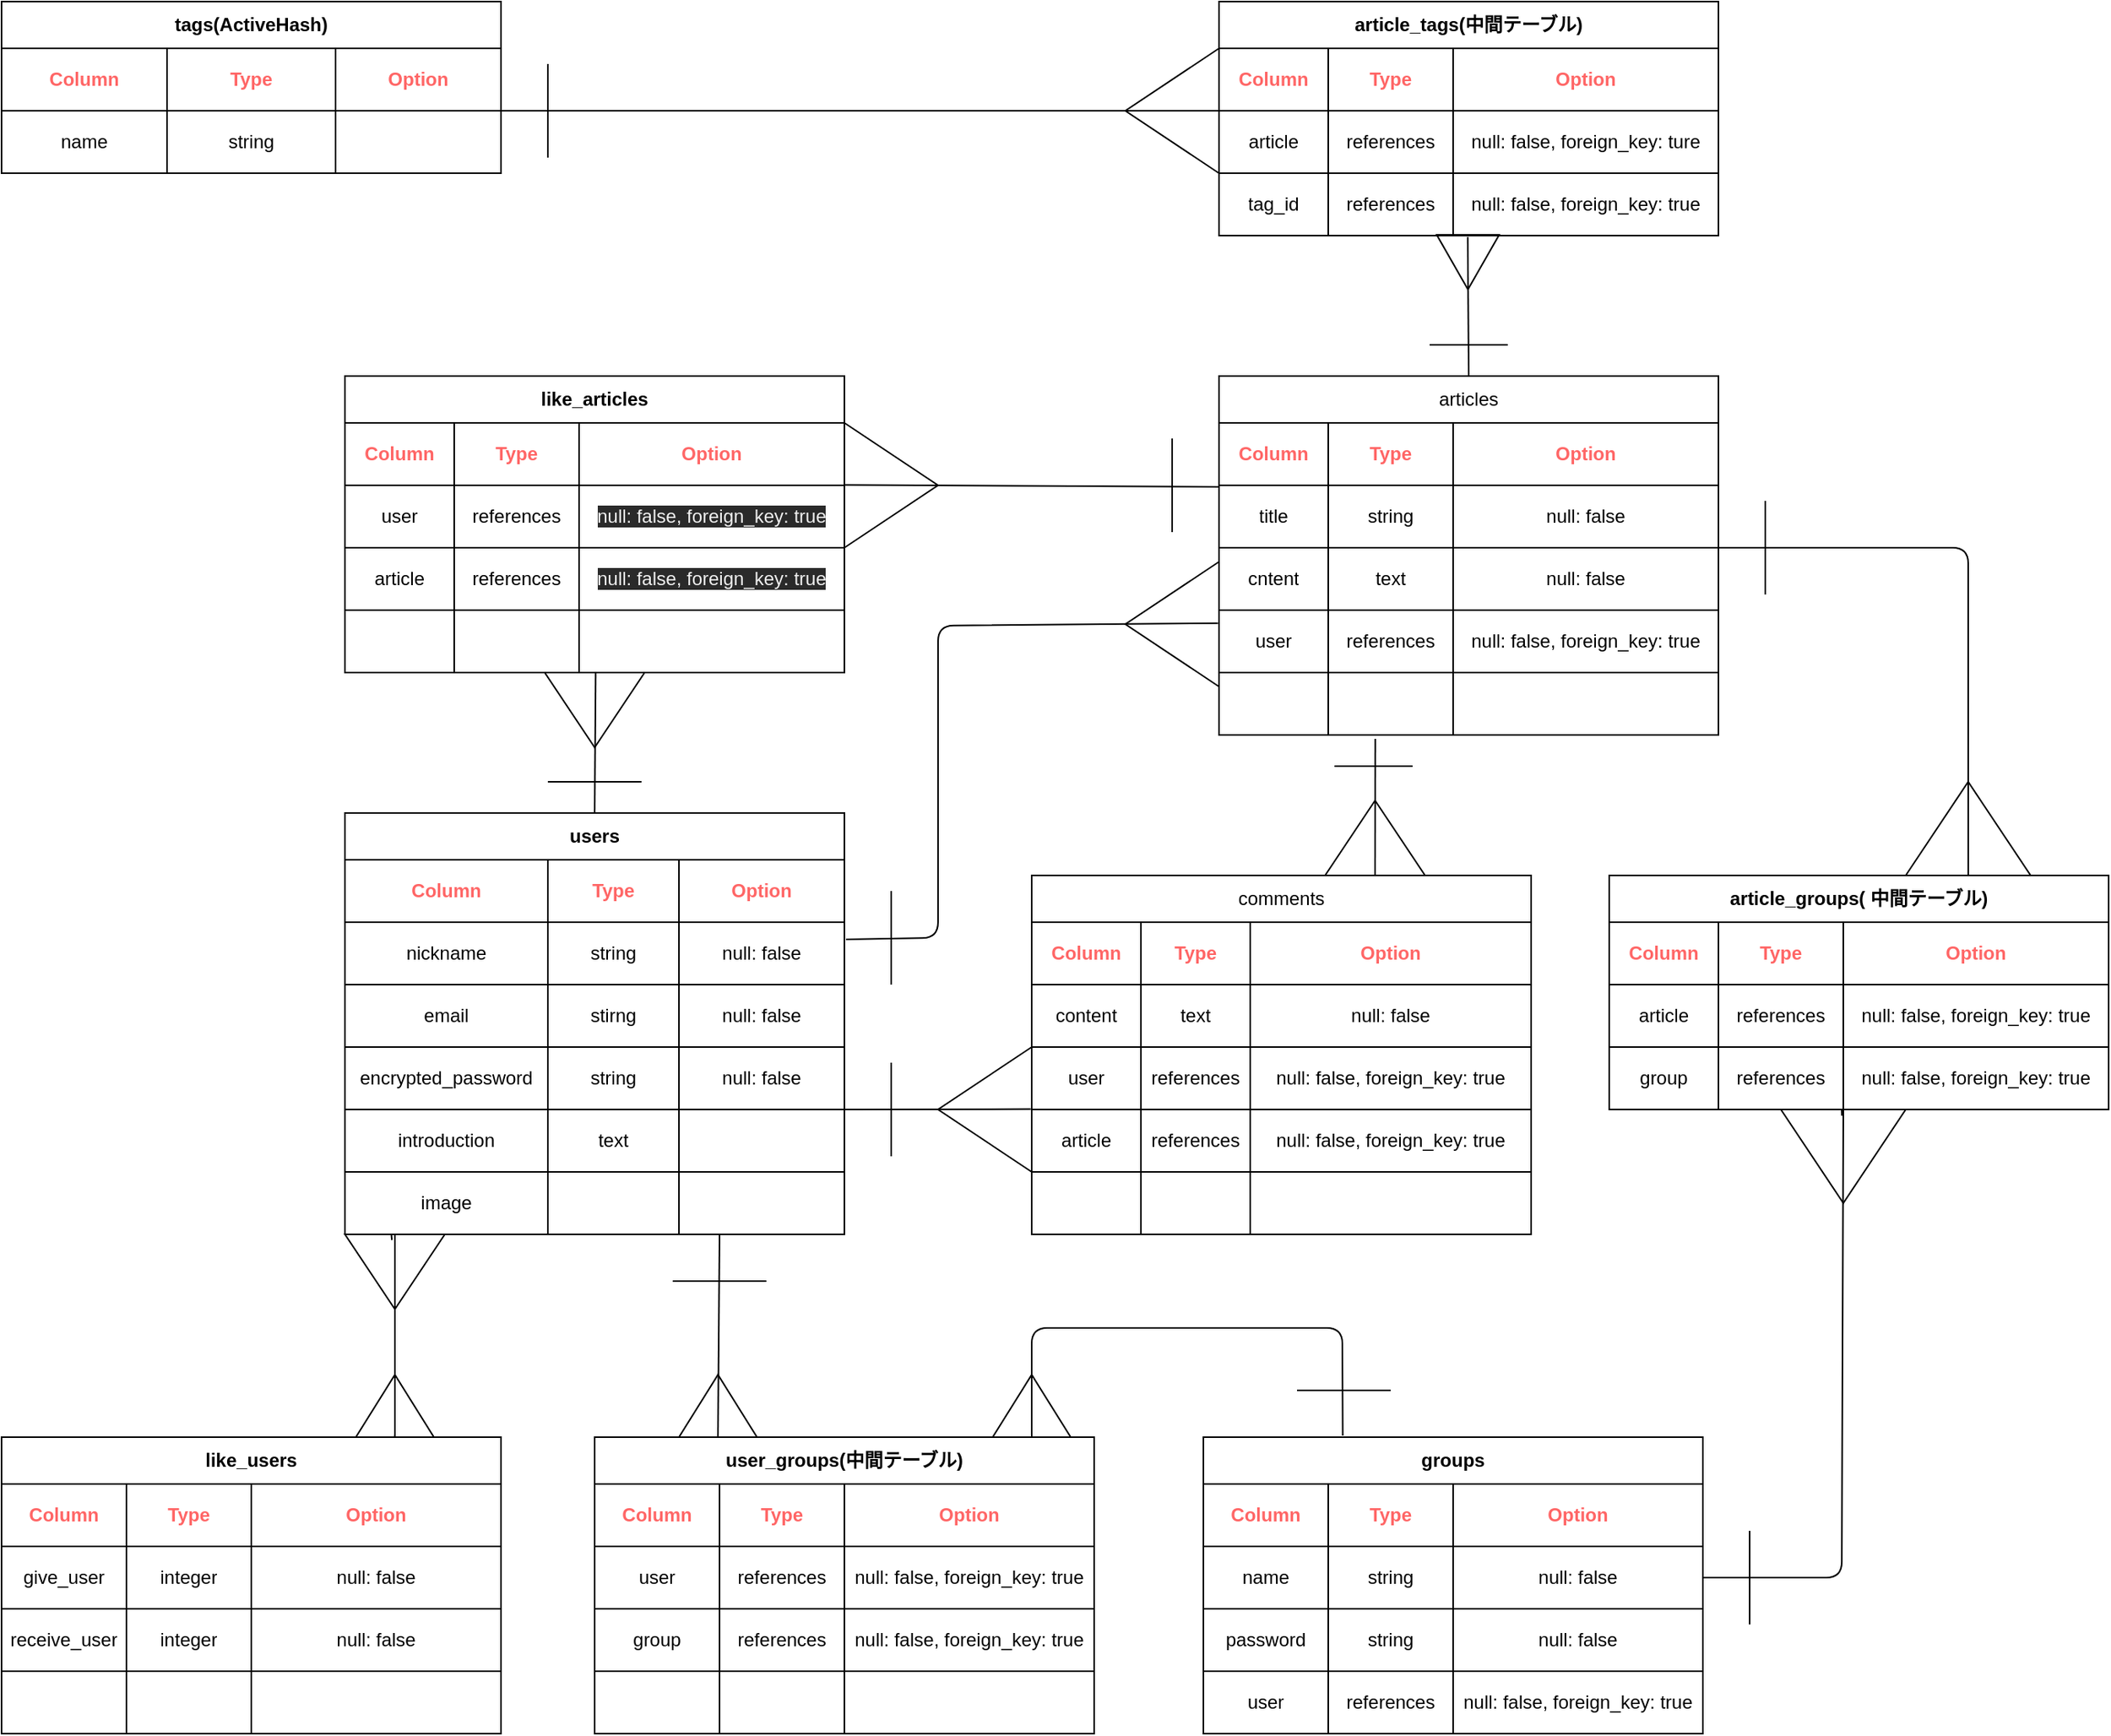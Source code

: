 <mxfile>
    <diagram id="3I5pc0L1kNJCoI9B_F62" name="ページ1">
        <mxGraphModel dx="717" dy="567" grid="1" gridSize="10" guides="1" tooltips="1" connect="1" arrows="1" fold="1" page="1" pageScale="1" pageWidth="1169" pageHeight="1654" math="0" shadow="0">
            <root>
                <mxCell id="0"/>
                <mxCell id="1" parent="0"/>
                <mxCell id="391" value="" style="triangle;whiteSpace=wrap;html=1;rotation=90;" parent="1" vertex="1">
                    <mxGeometry x="982" y="227" width="35" height="40" as="geometry"/>
                </mxCell>
                <mxCell id="329" value="" style="triangle;whiteSpace=wrap;html=1;fillColor=none;fontColor=#FF6666;" parent="1" vertex="1">
                    <mxGeometry x="600" y="350" width="60" height="80" as="geometry"/>
                </mxCell>
                <mxCell id="2" value="users" style="shape=table;html=1;whiteSpace=wrap;startSize=30;container=1;collapsible=0;childLayout=tableLayout;fontStyle=1;align=center;fillColor=none;" parent="1" vertex="1">
                    <mxGeometry x="280" y="600" width="320" height="270" as="geometry"/>
                </mxCell>
                <mxCell id="3" value="" style="shape=partialRectangle;html=1;whiteSpace=wrap;collapsible=0;dropTarget=0;pointerEvents=0;fillColor=none;top=0;left=0;bottom=0;right=0;points=[[0,0.5],[1,0.5]];portConstraint=eastwest;" parent="2" vertex="1">
                    <mxGeometry y="30" width="320" height="40" as="geometry"/>
                </mxCell>
                <mxCell id="4" value="Column" style="shape=partialRectangle;html=1;whiteSpace=wrap;connectable=0;top=0;left=0;bottom=0;right=0;overflow=hidden;fontStyle=1;strokeColor=#6F0000;fillColor=none;fontColor=#FF6666;" parent="3" vertex="1">
                    <mxGeometry width="130" height="40" as="geometry"/>
                </mxCell>
                <mxCell id="5" value="Type" style="shape=partialRectangle;html=1;whiteSpace=wrap;connectable=0;top=0;left=0;bottom=0;right=0;overflow=hidden;fontStyle=1;strokeColor=#6F0000;fillColor=none;fontColor=#FF6666;" parent="3" vertex="1">
                    <mxGeometry x="130" width="84" height="40" as="geometry"/>
                </mxCell>
                <mxCell id="6" value="Option" style="shape=partialRectangle;html=1;whiteSpace=wrap;connectable=0;top=0;left=0;bottom=0;right=0;overflow=hidden;fontStyle=1;strokeColor=#6F0000;fillColor=none;fontColor=#FF6666;" parent="3" vertex="1">
                    <mxGeometry x="214" width="106" height="40" as="geometry"/>
                </mxCell>
                <mxCell id="7" value="" style="shape=partialRectangle;html=1;whiteSpace=wrap;collapsible=0;dropTarget=0;pointerEvents=0;fillColor=none;top=0;left=0;bottom=0;right=0;points=[[0,0.5],[1,0.5]];portConstraint=eastwest;" parent="2" vertex="1">
                    <mxGeometry y="70" width="320" height="40" as="geometry"/>
                </mxCell>
                <mxCell id="8" value="nickname" style="shape=partialRectangle;html=1;whiteSpace=wrap;connectable=0;fillColor=none;top=0;left=0;bottom=0;right=0;overflow=hidden;" parent="7" vertex="1">
                    <mxGeometry width="130" height="40" as="geometry"/>
                </mxCell>
                <mxCell id="9" value="string" style="shape=partialRectangle;html=1;whiteSpace=wrap;connectable=0;fillColor=none;top=0;left=0;bottom=0;right=0;overflow=hidden;" parent="7" vertex="1">
                    <mxGeometry x="130" width="84" height="40" as="geometry"/>
                </mxCell>
                <mxCell id="10" value="null: false" style="shape=partialRectangle;html=1;whiteSpace=wrap;connectable=0;fillColor=none;top=0;left=0;bottom=0;right=0;overflow=hidden;" parent="7" vertex="1">
                    <mxGeometry x="214" width="106" height="40" as="geometry"/>
                </mxCell>
                <mxCell id="11" value="" style="shape=partialRectangle;html=1;whiteSpace=wrap;collapsible=0;dropTarget=0;pointerEvents=0;fillColor=none;top=0;left=0;bottom=0;right=0;points=[[0,0.5],[1,0.5]];portConstraint=eastwest;" parent="2" vertex="1">
                    <mxGeometry y="110" width="320" height="40" as="geometry"/>
                </mxCell>
                <mxCell id="12" value="email" style="shape=partialRectangle;html=1;whiteSpace=wrap;connectable=0;fillColor=none;top=0;left=0;bottom=0;right=0;overflow=hidden;" parent="11" vertex="1">
                    <mxGeometry width="130" height="40" as="geometry"/>
                </mxCell>
                <mxCell id="13" value="stirng" style="shape=partialRectangle;html=1;whiteSpace=wrap;connectable=0;fillColor=none;top=0;left=0;bottom=0;right=0;overflow=hidden;" parent="11" vertex="1">
                    <mxGeometry x="130" width="84" height="40" as="geometry"/>
                </mxCell>
                <mxCell id="14" value="null: false" style="shape=partialRectangle;html=1;whiteSpace=wrap;connectable=0;fillColor=none;top=0;left=0;bottom=0;right=0;overflow=hidden;" parent="11" vertex="1">
                    <mxGeometry x="214" width="106" height="40" as="geometry"/>
                </mxCell>
                <mxCell id="35" style="shape=partialRectangle;html=1;whiteSpace=wrap;collapsible=0;dropTarget=0;pointerEvents=0;fillColor=none;top=0;left=0;bottom=0;right=0;points=[[0,0.5],[1,0.5]];portConstraint=eastwest;" parent="2" vertex="1">
                    <mxGeometry y="150" width="320" height="40" as="geometry"/>
                </mxCell>
                <mxCell id="36" value="encrypted_password" style="shape=partialRectangle;html=1;whiteSpace=wrap;connectable=0;fillColor=none;top=0;left=0;bottom=0;right=0;overflow=hidden;" parent="35" vertex="1">
                    <mxGeometry width="130" height="40" as="geometry"/>
                </mxCell>
                <mxCell id="37" value="string" style="shape=partialRectangle;html=1;whiteSpace=wrap;connectable=0;fillColor=none;top=0;left=0;bottom=0;right=0;overflow=hidden;" parent="35" vertex="1">
                    <mxGeometry x="130" width="84" height="40" as="geometry"/>
                </mxCell>
                <mxCell id="38" value="null: false" style="shape=partialRectangle;html=1;whiteSpace=wrap;connectable=0;fillColor=none;top=0;left=0;bottom=0;right=0;overflow=hidden;" parent="35" vertex="1">
                    <mxGeometry x="214" width="106" height="40" as="geometry"/>
                </mxCell>
                <mxCell id="262" style="shape=partialRectangle;html=1;whiteSpace=wrap;collapsible=0;dropTarget=0;pointerEvents=0;fillColor=none;top=0;left=0;bottom=0;right=0;points=[[0,0.5],[1,0.5]];portConstraint=eastwest;" parent="2" vertex="1">
                    <mxGeometry y="190" width="320" height="40" as="geometry"/>
                </mxCell>
                <mxCell id="263" value="introduction" style="shape=partialRectangle;html=1;whiteSpace=wrap;connectable=0;fillColor=none;top=0;left=0;bottom=0;right=0;overflow=hidden;" parent="262" vertex="1">
                    <mxGeometry width="130" height="40" as="geometry"/>
                </mxCell>
                <mxCell id="264" value="text" style="shape=partialRectangle;html=1;whiteSpace=wrap;connectable=0;fillColor=none;top=0;left=0;bottom=0;right=0;overflow=hidden;" parent="262" vertex="1">
                    <mxGeometry x="130" width="84" height="40" as="geometry"/>
                </mxCell>
                <mxCell id="265" style="shape=partialRectangle;html=1;whiteSpace=wrap;connectable=0;fillColor=none;top=0;left=0;bottom=0;right=0;overflow=hidden;" parent="262" vertex="1">
                    <mxGeometry x="214" width="106" height="40" as="geometry"/>
                </mxCell>
                <mxCell id="23" style="shape=partialRectangle;html=1;whiteSpace=wrap;collapsible=0;dropTarget=0;pointerEvents=0;fillColor=none;top=0;left=0;bottom=0;right=0;points=[[0,0.5],[1,0.5]];portConstraint=eastwest;" parent="2" vertex="1">
                    <mxGeometry y="230" width="320" height="40" as="geometry"/>
                </mxCell>
                <mxCell id="24" value="image" style="shape=partialRectangle;html=1;whiteSpace=wrap;connectable=0;fillColor=none;top=0;left=0;bottom=0;right=0;overflow=hidden;" parent="23" vertex="1">
                    <mxGeometry width="130" height="40" as="geometry"/>
                </mxCell>
                <mxCell id="25" style="shape=partialRectangle;html=1;whiteSpace=wrap;connectable=0;fillColor=none;top=0;left=0;bottom=0;right=0;overflow=hidden;" parent="23" vertex="1">
                    <mxGeometry x="130" width="84" height="40" as="geometry"/>
                </mxCell>
                <mxCell id="26" style="shape=partialRectangle;html=1;whiteSpace=wrap;connectable=0;fillColor=none;top=0;left=0;bottom=0;right=0;overflow=hidden;" parent="23" vertex="1">
                    <mxGeometry x="214" width="106" height="40" as="geometry"/>
                </mxCell>
                <mxCell id="39" value="articles" style="shape=table;html=1;whiteSpace=wrap;startSize=30;container=1;collapsible=0;childLayout=tableLayout;fontStyle=0;align=center;fillColor=none;" parent="1" vertex="1">
                    <mxGeometry x="840" y="320" width="320" height="230" as="geometry"/>
                </mxCell>
                <mxCell id="40" value="" style="shape=partialRectangle;html=1;whiteSpace=wrap;collapsible=0;dropTarget=0;pointerEvents=0;fillColor=none;top=0;left=0;bottom=0;right=0;points=[[0,0.5],[1,0.5]];portConstraint=eastwest;" parent="39" vertex="1">
                    <mxGeometry y="30" width="320" height="40" as="geometry"/>
                </mxCell>
                <mxCell id="41" value="Column" style="shape=partialRectangle;html=1;whiteSpace=wrap;connectable=0;top=0;left=0;bottom=0;right=0;overflow=hidden;fontStyle=1;strokeColor=#6F0000;fillColor=none;fontColor=#FF6666;" parent="40" vertex="1">
                    <mxGeometry width="70" height="40" as="geometry"/>
                </mxCell>
                <mxCell id="42" value="Type" style="shape=partialRectangle;html=1;whiteSpace=wrap;connectable=0;top=0;left=0;bottom=0;right=0;overflow=hidden;fontStyle=1;strokeColor=#6F0000;fillColor=none;fontColor=#FF6666;" parent="40" vertex="1">
                    <mxGeometry x="70" width="80" height="40" as="geometry"/>
                </mxCell>
                <mxCell id="43" value="Option" style="shape=partialRectangle;html=1;whiteSpace=wrap;connectable=0;top=0;left=0;bottom=0;right=0;overflow=hidden;fontStyle=1;strokeColor=#6F0000;fillColor=none;fontColor=#FF6666;" parent="40" vertex="1">
                    <mxGeometry x="150" width="170" height="40" as="geometry"/>
                </mxCell>
                <mxCell id="44" value="" style="shape=partialRectangle;html=1;whiteSpace=wrap;collapsible=0;dropTarget=0;pointerEvents=0;fillColor=none;top=0;left=0;bottom=0;right=0;points=[[0,0.5],[1,0.5]];portConstraint=eastwest;" parent="39" vertex="1">
                    <mxGeometry y="70" width="320" height="40" as="geometry"/>
                </mxCell>
                <mxCell id="45" value="title" style="shape=partialRectangle;html=1;whiteSpace=wrap;connectable=0;fillColor=none;top=0;left=0;bottom=0;right=0;overflow=hidden;" parent="44" vertex="1">
                    <mxGeometry width="70" height="40" as="geometry"/>
                </mxCell>
                <mxCell id="46" value="string" style="shape=partialRectangle;html=1;whiteSpace=wrap;connectable=0;fillColor=none;top=0;left=0;bottom=0;right=0;overflow=hidden;" parent="44" vertex="1">
                    <mxGeometry x="70" width="80" height="40" as="geometry"/>
                </mxCell>
                <mxCell id="47" value="null: false" style="shape=partialRectangle;html=1;whiteSpace=wrap;connectable=0;fillColor=none;top=0;left=0;bottom=0;right=0;overflow=hidden;" parent="44" vertex="1">
                    <mxGeometry x="150" width="170" height="40" as="geometry"/>
                </mxCell>
                <mxCell id="48" value="" style="shape=partialRectangle;html=1;whiteSpace=wrap;collapsible=0;dropTarget=0;pointerEvents=0;fillColor=none;top=0;left=0;bottom=0;right=0;points=[[0,0.5],[1,0.5]];portConstraint=eastwest;" parent="39" vertex="1">
                    <mxGeometry y="110" width="320" height="40" as="geometry"/>
                </mxCell>
                <mxCell id="49" value="cntent" style="shape=partialRectangle;html=1;whiteSpace=wrap;connectable=0;fillColor=none;top=0;left=0;bottom=0;right=0;overflow=hidden;" parent="48" vertex="1">
                    <mxGeometry width="70" height="40" as="geometry"/>
                </mxCell>
                <mxCell id="50" value="text" style="shape=partialRectangle;html=1;whiteSpace=wrap;connectable=0;fillColor=none;top=0;left=0;bottom=0;right=0;overflow=hidden;" parent="48" vertex="1">
                    <mxGeometry x="70" width="80" height="40" as="geometry"/>
                </mxCell>
                <mxCell id="51" value="null: false" style="shape=partialRectangle;html=1;whiteSpace=wrap;connectable=0;fillColor=none;top=0;left=0;bottom=0;right=0;overflow=hidden;" parent="48" vertex="1">
                    <mxGeometry x="150" width="170" height="40" as="geometry"/>
                </mxCell>
                <mxCell id="52" style="shape=partialRectangle;html=1;whiteSpace=wrap;collapsible=0;dropTarget=0;pointerEvents=0;fillColor=none;top=0;left=0;bottom=0;right=0;points=[[0,0.5],[1,0.5]];portConstraint=eastwest;" parent="39" vertex="1">
                    <mxGeometry y="150" width="320" height="40" as="geometry"/>
                </mxCell>
                <mxCell id="53" value="user" style="shape=partialRectangle;html=1;whiteSpace=wrap;connectable=0;fillColor=none;top=0;left=0;bottom=0;right=0;overflow=hidden;" parent="52" vertex="1">
                    <mxGeometry width="70" height="40" as="geometry"/>
                </mxCell>
                <mxCell id="54" value="references" style="shape=partialRectangle;html=1;whiteSpace=wrap;connectable=0;fillColor=none;top=0;left=0;bottom=0;right=0;overflow=hidden;" parent="52" vertex="1">
                    <mxGeometry x="70" width="80" height="40" as="geometry"/>
                </mxCell>
                <mxCell id="55" value="null: false, foreign_key: true" style="shape=partialRectangle;html=1;whiteSpace=wrap;connectable=0;fillColor=none;top=0;left=0;bottom=0;right=0;overflow=hidden;" parent="52" vertex="1">
                    <mxGeometry x="150" width="170" height="40" as="geometry"/>
                </mxCell>
                <mxCell id="60" style="shape=partialRectangle;html=1;whiteSpace=wrap;collapsible=0;dropTarget=0;pointerEvents=0;fillColor=none;top=0;left=0;bottom=0;right=0;points=[[0,0.5],[1,0.5]];portConstraint=eastwest;" parent="39" vertex="1">
                    <mxGeometry y="190" width="320" height="40" as="geometry"/>
                </mxCell>
                <mxCell id="61" style="shape=partialRectangle;html=1;whiteSpace=wrap;connectable=0;fillColor=none;top=0;left=0;bottom=0;right=0;overflow=hidden;" parent="60" vertex="1">
                    <mxGeometry width="70" height="40" as="geometry"/>
                </mxCell>
                <mxCell id="62" style="shape=partialRectangle;html=1;whiteSpace=wrap;connectable=0;fillColor=none;top=0;left=0;bottom=0;right=0;overflow=hidden;" parent="60" vertex="1">
                    <mxGeometry x="70" width="80" height="40" as="geometry"/>
                </mxCell>
                <mxCell id="63" style="shape=partialRectangle;html=1;whiteSpace=wrap;connectable=0;fillColor=none;top=0;left=0;bottom=0;right=0;overflow=hidden;" parent="60" vertex="1">
                    <mxGeometry x="150" width="170" height="40" as="geometry"/>
                </mxCell>
                <mxCell id="76" value="comments" style="shape=table;html=1;whiteSpace=wrap;startSize=30;container=1;collapsible=0;childLayout=tableLayout;fontStyle=0;align=center;fillColor=none;" parent="1" vertex="1">
                    <mxGeometry x="720" y="640" width="320" height="230" as="geometry"/>
                </mxCell>
                <mxCell id="77" value="" style="shape=partialRectangle;html=1;whiteSpace=wrap;collapsible=0;dropTarget=0;pointerEvents=0;fillColor=none;top=0;left=0;bottom=0;right=0;points=[[0,0.5],[1,0.5]];portConstraint=eastwest;" parent="76" vertex="1">
                    <mxGeometry y="30" width="320" height="40" as="geometry"/>
                </mxCell>
                <mxCell id="78" value="Column" style="shape=partialRectangle;html=1;whiteSpace=wrap;connectable=0;top=0;left=0;bottom=0;right=0;overflow=hidden;fontStyle=1;strokeColor=#6F0000;fillColor=none;fontColor=#FF6666;" parent="77" vertex="1">
                    <mxGeometry width="70" height="40" as="geometry"/>
                </mxCell>
                <mxCell id="79" value="Type" style="shape=partialRectangle;html=1;whiteSpace=wrap;connectable=0;top=0;left=0;bottom=0;right=0;overflow=hidden;fontStyle=1;strokeColor=#6F0000;fillColor=none;fontColor=#FF6666;" parent="77" vertex="1">
                    <mxGeometry x="70" width="70" height="40" as="geometry"/>
                </mxCell>
                <mxCell id="80" value="Option" style="shape=partialRectangle;html=1;whiteSpace=wrap;connectable=0;top=0;left=0;bottom=0;right=0;overflow=hidden;fontStyle=1;strokeColor=#6F0000;fillColor=none;fontColor=#FF6666;" parent="77" vertex="1">
                    <mxGeometry x="140" width="180" height="40" as="geometry"/>
                </mxCell>
                <mxCell id="81" value="" style="shape=partialRectangle;html=1;whiteSpace=wrap;collapsible=0;dropTarget=0;pointerEvents=0;fillColor=none;top=0;left=0;bottom=0;right=0;points=[[0,0.5],[1,0.5]];portConstraint=eastwest;" parent="76" vertex="1">
                    <mxGeometry y="70" width="320" height="40" as="geometry"/>
                </mxCell>
                <mxCell id="82" value="content" style="shape=partialRectangle;html=1;whiteSpace=wrap;connectable=0;fillColor=none;top=0;left=0;bottom=0;right=0;overflow=hidden;" parent="81" vertex="1">
                    <mxGeometry width="70" height="40" as="geometry"/>
                </mxCell>
                <mxCell id="83" value="text" style="shape=partialRectangle;html=1;whiteSpace=wrap;connectable=0;fillColor=none;top=0;left=0;bottom=0;right=0;overflow=hidden;" parent="81" vertex="1">
                    <mxGeometry x="70" width="70" height="40" as="geometry"/>
                </mxCell>
                <mxCell id="84" value="null: false" style="shape=partialRectangle;html=1;whiteSpace=wrap;connectable=0;fillColor=none;top=0;left=0;bottom=0;right=0;overflow=hidden;" parent="81" vertex="1">
                    <mxGeometry x="140" width="180" height="40" as="geometry"/>
                </mxCell>
                <mxCell id="97" style="shape=partialRectangle;html=1;whiteSpace=wrap;collapsible=0;dropTarget=0;pointerEvents=0;fillColor=none;top=0;left=0;bottom=0;right=0;points=[[0,0.5],[1,0.5]];portConstraint=eastwest;" parent="76" vertex="1">
                    <mxGeometry y="110" width="320" height="40" as="geometry"/>
                </mxCell>
                <mxCell id="98" value="user" style="shape=partialRectangle;html=1;whiteSpace=wrap;connectable=0;fillColor=none;top=0;left=0;bottom=0;right=0;overflow=hidden;" parent="97" vertex="1">
                    <mxGeometry width="70" height="40" as="geometry"/>
                </mxCell>
                <mxCell id="99" value="references" style="shape=partialRectangle;html=1;whiteSpace=wrap;connectable=0;fillColor=none;top=0;left=0;bottom=0;right=0;overflow=hidden;" parent="97" vertex="1">
                    <mxGeometry x="70" width="70" height="40" as="geometry"/>
                </mxCell>
                <mxCell id="100" value="null: false, foreign_key: true" style="shape=partialRectangle;html=1;whiteSpace=wrap;connectable=0;fillColor=none;top=0;left=0;bottom=0;right=0;overflow=hidden;" parent="97" vertex="1">
                    <mxGeometry x="140" width="180" height="40" as="geometry"/>
                </mxCell>
                <mxCell id="101" style="shape=partialRectangle;html=1;whiteSpace=wrap;collapsible=0;dropTarget=0;pointerEvents=0;fillColor=none;top=0;left=0;bottom=0;right=0;points=[[0,0.5],[1,0.5]];portConstraint=eastwest;" parent="76" vertex="1">
                    <mxGeometry y="150" width="320" height="40" as="geometry"/>
                </mxCell>
                <mxCell id="102" value="article" style="shape=partialRectangle;html=1;whiteSpace=wrap;connectable=0;fillColor=none;top=0;left=0;bottom=0;right=0;overflow=hidden;" parent="101" vertex="1">
                    <mxGeometry width="70" height="40" as="geometry"/>
                </mxCell>
                <mxCell id="103" value="references" style="shape=partialRectangle;html=1;whiteSpace=wrap;connectable=0;fillColor=none;top=0;left=0;bottom=0;right=0;overflow=hidden;" parent="101" vertex="1">
                    <mxGeometry x="70" width="70" height="40" as="geometry"/>
                </mxCell>
                <mxCell id="104" value="null: false, foreign_key: true" style="shape=partialRectangle;html=1;whiteSpace=wrap;connectable=0;fillColor=none;top=0;left=0;bottom=0;right=0;overflow=hidden;" parent="101" vertex="1">
                    <mxGeometry x="140" width="180" height="40" as="geometry"/>
                </mxCell>
                <mxCell id="105" style="shape=partialRectangle;html=1;whiteSpace=wrap;collapsible=0;dropTarget=0;pointerEvents=0;fillColor=none;top=0;left=0;bottom=0;right=0;points=[[0,0.5],[1,0.5]];portConstraint=eastwest;" parent="76" vertex="1">
                    <mxGeometry y="190" width="320" height="40" as="geometry"/>
                </mxCell>
                <mxCell id="106" style="shape=partialRectangle;html=1;whiteSpace=wrap;connectable=0;fillColor=none;top=0;left=0;bottom=0;right=0;overflow=hidden;" parent="105" vertex="1">
                    <mxGeometry width="70" height="40" as="geometry"/>
                </mxCell>
                <mxCell id="107" style="shape=partialRectangle;html=1;whiteSpace=wrap;connectable=0;fillColor=none;top=0;left=0;bottom=0;right=0;overflow=hidden;" parent="105" vertex="1">
                    <mxGeometry x="70" width="70" height="40" as="geometry"/>
                </mxCell>
                <mxCell id="108" style="shape=partialRectangle;html=1;whiteSpace=wrap;connectable=0;fillColor=none;top=0;left=0;bottom=0;right=0;overflow=hidden;" parent="105" vertex="1">
                    <mxGeometry x="140" width="180" height="40" as="geometry"/>
                </mxCell>
                <mxCell id="114" value="tags(ActiveHash)" style="shape=table;html=1;whiteSpace=wrap;startSize=30;container=1;collapsible=0;childLayout=tableLayout;fontStyle=1;align=center;fillColor=none;" parent="1" vertex="1">
                    <mxGeometry x="60" y="80" width="320" height="110.0" as="geometry"/>
                </mxCell>
                <mxCell id="115" value="" style="shape=partialRectangle;html=1;whiteSpace=wrap;collapsible=0;dropTarget=0;pointerEvents=0;fillColor=none;top=0;left=0;bottom=0;right=0;points=[[0,0.5],[1,0.5]];portConstraint=eastwest;" parent="114" vertex="1">
                    <mxGeometry y="30" width="320" height="40" as="geometry"/>
                </mxCell>
                <mxCell id="116" value="Column" style="shape=partialRectangle;html=1;whiteSpace=wrap;connectable=0;top=0;left=0;bottom=0;right=0;overflow=hidden;fontStyle=1;strokeColor=#6F0000;fillColor=none;fontColor=#FF6666;" parent="115" vertex="1">
                    <mxGeometry width="106" height="40" as="geometry"/>
                </mxCell>
                <mxCell id="117" value="Type" style="shape=partialRectangle;html=1;whiteSpace=wrap;connectable=0;top=0;left=0;bottom=0;right=0;overflow=hidden;fontStyle=1;strokeColor=#6F0000;fillColor=none;fontColor=#FF6666;" parent="115" vertex="1">
                    <mxGeometry x="106" width="108" height="40" as="geometry"/>
                </mxCell>
                <mxCell id="118" value="Option" style="shape=partialRectangle;html=1;whiteSpace=wrap;connectable=0;top=0;left=0;bottom=0;right=0;overflow=hidden;fontStyle=1;strokeColor=#6F0000;fillColor=none;fontColor=#FF6666;" parent="115" vertex="1">
                    <mxGeometry x="214" width="106" height="40" as="geometry"/>
                </mxCell>
                <mxCell id="147" style="shape=partialRectangle;html=1;whiteSpace=wrap;collapsible=0;dropTarget=0;pointerEvents=0;fillColor=none;top=0;left=0;bottom=0;right=0;points=[[0,0.5],[1,0.5]];portConstraint=eastwest;" parent="114" vertex="1">
                    <mxGeometry y="70" width="320" height="40" as="geometry"/>
                </mxCell>
                <mxCell id="148" value="name" style="shape=partialRectangle;html=1;whiteSpace=wrap;connectable=0;fillColor=none;top=0;left=0;bottom=0;right=0;overflow=hidden;" parent="147" vertex="1">
                    <mxGeometry width="106" height="40" as="geometry"/>
                </mxCell>
                <mxCell id="149" value="string" style="shape=partialRectangle;html=1;whiteSpace=wrap;connectable=0;fillColor=none;top=0;left=0;bottom=0;right=0;overflow=hidden;" parent="147" vertex="1">
                    <mxGeometry x="106" width="108" height="40" as="geometry"/>
                </mxCell>
                <mxCell id="150" style="shape=partialRectangle;html=1;whiteSpace=wrap;connectable=0;fillColor=none;top=0;left=0;bottom=0;right=0;overflow=hidden;" parent="147" vertex="1">
                    <mxGeometry x="214" width="106" height="40" as="geometry"/>
                </mxCell>
                <mxCell id="151" value="like_articles" style="shape=table;html=1;whiteSpace=wrap;startSize=30;container=1;collapsible=0;childLayout=tableLayout;fontStyle=1;align=center;fillColor=none;" parent="1" vertex="1">
                    <mxGeometry x="280" y="320" width="320" height="190" as="geometry"/>
                </mxCell>
                <mxCell id="152" value="" style="shape=partialRectangle;html=1;whiteSpace=wrap;collapsible=0;dropTarget=0;pointerEvents=0;fillColor=none;top=0;left=0;bottom=0;right=0;points=[[0,0.5],[1,0.5]];portConstraint=eastwest;" parent="151" vertex="1">
                    <mxGeometry y="30" width="320" height="40" as="geometry"/>
                </mxCell>
                <mxCell id="153" value="Column" style="shape=partialRectangle;html=1;whiteSpace=wrap;connectable=0;top=0;left=0;bottom=0;right=0;overflow=hidden;fontStyle=1;strokeColor=#6F0000;fillColor=none;fontColor=#FF6666;" parent="152" vertex="1">
                    <mxGeometry width="70" height="40" as="geometry"/>
                </mxCell>
                <mxCell id="154" value="Type" style="shape=partialRectangle;html=1;whiteSpace=wrap;connectable=0;top=0;left=0;bottom=0;right=0;overflow=hidden;fontStyle=1;strokeColor=#6F0000;fillColor=none;fontColor=#FF6666;" parent="152" vertex="1">
                    <mxGeometry x="70" width="80" height="40" as="geometry"/>
                </mxCell>
                <mxCell id="155" value="Option" style="shape=partialRectangle;html=1;whiteSpace=wrap;connectable=0;top=0;left=0;bottom=0;right=0;overflow=hidden;fontStyle=1;strokeColor=#6F0000;fillColor=none;fontColor=#FF6666;" parent="152" vertex="1">
                    <mxGeometry x="150" width="170" height="40" as="geometry"/>
                </mxCell>
                <mxCell id="156" value="" style="shape=partialRectangle;html=1;whiteSpace=wrap;collapsible=0;dropTarget=0;pointerEvents=0;fillColor=none;top=0;left=0;bottom=0;right=0;points=[[0,0.5],[1,0.5]];portConstraint=eastwest;" parent="151" vertex="1">
                    <mxGeometry y="70" width="320" height="40" as="geometry"/>
                </mxCell>
                <mxCell id="157" value="user" style="shape=partialRectangle;html=1;whiteSpace=wrap;connectable=0;fillColor=none;top=0;left=0;bottom=0;right=0;overflow=hidden;" parent="156" vertex="1">
                    <mxGeometry width="70" height="40" as="geometry"/>
                </mxCell>
                <mxCell id="158" value="references" style="shape=partialRectangle;html=1;whiteSpace=wrap;connectable=0;fillColor=none;top=0;left=0;bottom=0;right=0;overflow=hidden;" parent="156" vertex="1">
                    <mxGeometry x="70" width="80" height="40" as="geometry"/>
                </mxCell>
                <mxCell id="159" value="&lt;meta charset=&quot;utf-8&quot;&gt;&lt;span style=&quot;color: rgb(240, 240, 240); font-family: helvetica; font-size: 12px; font-style: normal; font-weight: 400; letter-spacing: normal; text-align: center; text-indent: 0px; text-transform: none; word-spacing: 0px; background-color: rgb(42, 42, 42); display: inline; float: none;&quot;&gt;null: false, foreign_key: true&lt;/span&gt;" style="shape=partialRectangle;html=1;whiteSpace=wrap;connectable=0;fillColor=none;top=0;left=0;bottom=0;right=0;overflow=hidden;" parent="156" vertex="1">
                    <mxGeometry x="150" width="170" height="40" as="geometry"/>
                </mxCell>
                <mxCell id="160" value="" style="shape=partialRectangle;html=1;whiteSpace=wrap;collapsible=0;dropTarget=0;pointerEvents=0;fillColor=none;top=0;left=0;bottom=0;right=0;points=[[0,0.5],[1,0.5]];portConstraint=eastwest;" parent="151" vertex="1">
                    <mxGeometry y="110" width="320" height="40" as="geometry"/>
                </mxCell>
                <mxCell id="161" value="article" style="shape=partialRectangle;html=1;whiteSpace=wrap;connectable=0;fillColor=none;top=0;left=0;bottom=0;right=0;overflow=hidden;" parent="160" vertex="1">
                    <mxGeometry width="70" height="40" as="geometry"/>
                </mxCell>
                <mxCell id="162" value="references" style="shape=partialRectangle;html=1;whiteSpace=wrap;connectable=0;fillColor=none;top=0;left=0;bottom=0;right=0;overflow=hidden;" parent="160" vertex="1">
                    <mxGeometry x="70" width="80" height="40" as="geometry"/>
                </mxCell>
                <mxCell id="163" value="&lt;meta charset=&quot;utf-8&quot;&gt;&lt;span style=&quot;color: rgb(240, 240, 240); font-family: helvetica; font-size: 12px; font-style: normal; font-weight: 400; letter-spacing: normal; text-align: center; text-indent: 0px; text-transform: none; word-spacing: 0px; background-color: rgb(42, 42, 42); display: inline; float: none;&quot;&gt;null: false, foreign_key: true&lt;/span&gt;" style="shape=partialRectangle;html=1;whiteSpace=wrap;connectable=0;fillColor=none;top=0;left=0;bottom=0;right=0;overflow=hidden;" parent="160" vertex="1">
                    <mxGeometry x="150" width="170" height="40" as="geometry"/>
                </mxCell>
                <mxCell id="184" style="shape=partialRectangle;html=1;whiteSpace=wrap;collapsible=0;dropTarget=0;pointerEvents=0;fillColor=none;top=0;left=0;bottom=0;right=0;points=[[0,0.5],[1,0.5]];portConstraint=eastwest;" parent="151" vertex="1">
                    <mxGeometry y="150" width="320" height="40" as="geometry"/>
                </mxCell>
                <mxCell id="185" style="shape=partialRectangle;html=1;whiteSpace=wrap;connectable=0;fillColor=none;top=0;left=0;bottom=0;right=0;overflow=hidden;" parent="184" vertex="1">
                    <mxGeometry width="70" height="40" as="geometry"/>
                </mxCell>
                <mxCell id="186" style="shape=partialRectangle;html=1;whiteSpace=wrap;connectable=0;fillColor=none;top=0;left=0;bottom=0;right=0;overflow=hidden;" parent="184" vertex="1">
                    <mxGeometry x="70" width="80" height="40" as="geometry"/>
                </mxCell>
                <mxCell id="187" style="shape=partialRectangle;html=1;whiteSpace=wrap;connectable=0;fillColor=none;top=0;left=0;bottom=0;right=0;overflow=hidden;" parent="184" vertex="1">
                    <mxGeometry x="150" width="170" height="40" as="geometry"/>
                </mxCell>
                <mxCell id="188" value="like_users" style="shape=table;html=1;whiteSpace=wrap;startSize=30;container=1;collapsible=0;childLayout=tableLayout;fontStyle=1;align=center;fillColor=none;" parent="1" vertex="1">
                    <mxGeometry x="60" y="1000" width="320" height="190" as="geometry"/>
                </mxCell>
                <mxCell id="189" value="" style="shape=partialRectangle;html=1;whiteSpace=wrap;collapsible=0;dropTarget=0;pointerEvents=0;fillColor=none;top=0;left=0;bottom=0;right=0;points=[[0,0.5],[1,0.5]];portConstraint=eastwest;" parent="188" vertex="1">
                    <mxGeometry y="30" width="320" height="40" as="geometry"/>
                </mxCell>
                <mxCell id="190" value="Column" style="shape=partialRectangle;html=1;whiteSpace=wrap;connectable=0;top=0;left=0;bottom=0;right=0;overflow=hidden;fontStyle=1;strokeColor=#6F0000;fillColor=none;fontColor=#FF6666;" parent="189" vertex="1">
                    <mxGeometry width="80" height="40" as="geometry"/>
                </mxCell>
                <mxCell id="191" value="Type" style="shape=partialRectangle;html=1;whiteSpace=wrap;connectable=0;top=0;left=0;bottom=0;right=0;overflow=hidden;fontStyle=1;strokeColor=#6F0000;fillColor=none;fontColor=#FF6666;" parent="189" vertex="1">
                    <mxGeometry x="80" width="80" height="40" as="geometry"/>
                </mxCell>
                <mxCell id="192" value="Option" style="shape=partialRectangle;html=1;whiteSpace=wrap;connectable=0;top=0;left=0;bottom=0;right=0;overflow=hidden;fontStyle=1;strokeColor=#6F0000;fillColor=none;fontColor=#FF6666;" parent="189" vertex="1">
                    <mxGeometry x="160" width="160" height="40" as="geometry"/>
                </mxCell>
                <mxCell id="193" value="" style="shape=partialRectangle;html=1;whiteSpace=wrap;collapsible=0;dropTarget=0;pointerEvents=0;fillColor=none;top=0;left=0;bottom=0;right=0;points=[[0,0.5],[1,0.5]];portConstraint=eastwest;" parent="188" vertex="1">
                    <mxGeometry y="70" width="320" height="40" as="geometry"/>
                </mxCell>
                <mxCell id="194" value="give_user" style="shape=partialRectangle;html=1;whiteSpace=wrap;connectable=0;fillColor=none;top=0;left=0;bottom=0;right=0;overflow=hidden;" parent="193" vertex="1">
                    <mxGeometry width="80" height="40" as="geometry"/>
                </mxCell>
                <mxCell id="195" value="integer" style="shape=partialRectangle;html=1;whiteSpace=wrap;connectable=0;fillColor=none;top=0;left=0;bottom=0;right=0;overflow=hidden;" parent="193" vertex="1">
                    <mxGeometry x="80" width="80" height="40" as="geometry"/>
                </mxCell>
                <mxCell id="196" value="null: false" style="shape=partialRectangle;html=1;whiteSpace=wrap;connectable=0;fillColor=none;top=0;left=0;bottom=0;right=0;overflow=hidden;" parent="193" vertex="1">
                    <mxGeometry x="160" width="160" height="40" as="geometry"/>
                </mxCell>
                <mxCell id="197" value="" style="shape=partialRectangle;html=1;whiteSpace=wrap;collapsible=0;dropTarget=0;pointerEvents=0;fillColor=none;top=0;left=0;bottom=0;right=0;points=[[0,0.5],[1,0.5]];portConstraint=eastwest;" parent="188" vertex="1">
                    <mxGeometry y="110" width="320" height="40" as="geometry"/>
                </mxCell>
                <mxCell id="198" value="receive_user" style="shape=partialRectangle;html=1;whiteSpace=wrap;connectable=0;fillColor=none;top=0;left=0;bottom=0;right=0;overflow=hidden;" parent="197" vertex="1">
                    <mxGeometry width="80" height="40" as="geometry"/>
                </mxCell>
                <mxCell id="199" value="integer" style="shape=partialRectangle;html=1;whiteSpace=wrap;connectable=0;fillColor=none;top=0;left=0;bottom=0;right=0;overflow=hidden;" parent="197" vertex="1">
                    <mxGeometry x="80" width="80" height="40" as="geometry"/>
                </mxCell>
                <mxCell id="200" value="null: false" style="shape=partialRectangle;html=1;whiteSpace=wrap;connectable=0;fillColor=none;top=0;left=0;bottom=0;right=0;overflow=hidden;" parent="197" vertex="1">
                    <mxGeometry x="160" width="160" height="40" as="geometry"/>
                </mxCell>
                <mxCell id="221" style="shape=partialRectangle;html=1;whiteSpace=wrap;collapsible=0;dropTarget=0;pointerEvents=0;fillColor=none;top=0;left=0;bottom=0;right=0;points=[[0,0.5],[1,0.5]];portConstraint=eastwest;" parent="188" vertex="1">
                    <mxGeometry y="150" width="320" height="40" as="geometry"/>
                </mxCell>
                <mxCell id="222" style="shape=partialRectangle;html=1;whiteSpace=wrap;connectable=0;fillColor=none;top=0;left=0;bottom=0;right=0;overflow=hidden;" parent="221" vertex="1">
                    <mxGeometry width="80" height="40" as="geometry"/>
                </mxCell>
                <mxCell id="223" style="shape=partialRectangle;html=1;whiteSpace=wrap;connectable=0;fillColor=none;top=0;left=0;bottom=0;right=0;overflow=hidden;" parent="221" vertex="1">
                    <mxGeometry x="80" width="80" height="40" as="geometry"/>
                </mxCell>
                <mxCell id="224" style="shape=partialRectangle;html=1;whiteSpace=wrap;connectable=0;fillColor=none;top=0;left=0;bottom=0;right=0;overflow=hidden;" parent="221" vertex="1">
                    <mxGeometry x="160" width="160" height="40" as="geometry"/>
                </mxCell>
                <mxCell id="225" value="groups" style="shape=table;html=1;whiteSpace=wrap;startSize=30;container=1;collapsible=0;childLayout=tableLayout;fontStyle=1;align=center;fillColor=none;" parent="1" vertex="1">
                    <mxGeometry x="830" y="1000" width="320" height="190" as="geometry"/>
                </mxCell>
                <mxCell id="226" value="" style="shape=partialRectangle;html=1;whiteSpace=wrap;collapsible=0;dropTarget=0;pointerEvents=0;fillColor=none;top=0;left=0;bottom=0;right=0;points=[[0,0.5],[1,0.5]];portConstraint=eastwest;" parent="225" vertex="1">
                    <mxGeometry y="30" width="320" height="40" as="geometry"/>
                </mxCell>
                <mxCell id="227" value="Column" style="shape=partialRectangle;html=1;whiteSpace=wrap;connectable=0;top=0;left=0;bottom=0;right=0;overflow=hidden;fontStyle=1;strokeColor=#6F0000;fillColor=none;fontColor=#FF6666;" parent="226" vertex="1">
                    <mxGeometry width="80" height="40" as="geometry"/>
                </mxCell>
                <mxCell id="228" value="Type" style="shape=partialRectangle;html=1;whiteSpace=wrap;connectable=0;top=0;left=0;bottom=0;right=0;overflow=hidden;fontStyle=1;strokeColor=#6F0000;fillColor=none;fontColor=#FF6666;" parent="226" vertex="1">
                    <mxGeometry x="80" width="80" height="40" as="geometry"/>
                </mxCell>
                <mxCell id="229" value="Option" style="shape=partialRectangle;html=1;whiteSpace=wrap;connectable=0;top=0;left=0;bottom=0;right=0;overflow=hidden;fontStyle=1;strokeColor=#6F0000;fillColor=none;fontColor=#FF6666;" parent="226" vertex="1">
                    <mxGeometry x="160" width="160" height="40" as="geometry"/>
                </mxCell>
                <mxCell id="230" value="" style="shape=partialRectangle;html=1;whiteSpace=wrap;collapsible=0;dropTarget=0;pointerEvents=0;fillColor=none;top=0;left=0;bottom=0;right=0;points=[[0,0.5],[1,0.5]];portConstraint=eastwest;" parent="225" vertex="1">
                    <mxGeometry y="70" width="320" height="40" as="geometry"/>
                </mxCell>
                <mxCell id="231" value="name" style="shape=partialRectangle;html=1;whiteSpace=wrap;connectable=0;fillColor=none;top=0;left=0;bottom=0;right=0;overflow=hidden;" parent="230" vertex="1">
                    <mxGeometry width="80" height="40" as="geometry"/>
                </mxCell>
                <mxCell id="232" value="string" style="shape=partialRectangle;html=1;whiteSpace=wrap;connectable=0;fillColor=none;top=0;left=0;bottom=0;right=0;overflow=hidden;" parent="230" vertex="1">
                    <mxGeometry x="80" width="80" height="40" as="geometry"/>
                </mxCell>
                <mxCell id="233" value="null: false" style="shape=partialRectangle;html=1;whiteSpace=wrap;connectable=0;fillColor=none;top=0;left=0;bottom=0;right=0;overflow=hidden;" parent="230" vertex="1">
                    <mxGeometry x="160" width="160" height="40" as="geometry"/>
                </mxCell>
                <mxCell id="238" style="shape=partialRectangle;html=1;whiteSpace=wrap;collapsible=0;dropTarget=0;pointerEvents=0;fillColor=none;top=0;left=0;bottom=0;right=0;points=[[0,0.5],[1,0.5]];portConstraint=eastwest;" parent="225" vertex="1">
                    <mxGeometry y="110" width="320" height="40" as="geometry"/>
                </mxCell>
                <mxCell id="239" value="password" style="shape=partialRectangle;html=1;whiteSpace=wrap;connectable=0;fillColor=none;top=0;left=0;bottom=0;right=0;overflow=hidden;" parent="238" vertex="1">
                    <mxGeometry width="80" height="40" as="geometry"/>
                </mxCell>
                <mxCell id="240" value="string" style="shape=partialRectangle;html=1;whiteSpace=wrap;connectable=0;fillColor=none;top=0;left=0;bottom=0;right=0;overflow=hidden;" parent="238" vertex="1">
                    <mxGeometry x="80" width="80" height="40" as="geometry"/>
                </mxCell>
                <mxCell id="241" value="null: false" style="shape=partialRectangle;html=1;whiteSpace=wrap;connectable=0;fillColor=none;top=0;left=0;bottom=0;right=0;overflow=hidden;" parent="238" vertex="1">
                    <mxGeometry x="160" width="160" height="40" as="geometry"/>
                </mxCell>
                <mxCell id="258" style="shape=partialRectangle;html=1;whiteSpace=wrap;collapsible=0;dropTarget=0;pointerEvents=0;fillColor=none;top=0;left=0;bottom=0;right=0;points=[[0,0.5],[1,0.5]];portConstraint=eastwest;" parent="225" vertex="1">
                    <mxGeometry y="150" width="320" height="40" as="geometry"/>
                </mxCell>
                <mxCell id="259" value="user" style="shape=partialRectangle;html=1;whiteSpace=wrap;connectable=0;fillColor=none;top=0;left=0;bottom=0;right=0;overflow=hidden;" parent="258" vertex="1">
                    <mxGeometry width="80" height="40" as="geometry"/>
                </mxCell>
                <mxCell id="260" value="references" style="shape=partialRectangle;html=1;whiteSpace=wrap;connectable=0;fillColor=none;top=0;left=0;bottom=0;right=0;overflow=hidden;" parent="258" vertex="1">
                    <mxGeometry x="80" width="80" height="40" as="geometry"/>
                </mxCell>
                <mxCell id="261" value="null: false, foreign_key: true" style="shape=partialRectangle;html=1;whiteSpace=wrap;connectable=0;fillColor=none;top=0;left=0;bottom=0;right=0;overflow=hidden;" parent="258" vertex="1">
                    <mxGeometry x="160" width="160" height="40" as="geometry"/>
                </mxCell>
                <mxCell id="267" value="article_tags(中間テーブル)" style="shape=table;html=1;whiteSpace=wrap;startSize=30;container=1;collapsible=0;childLayout=tableLayout;fontStyle=1;align=center;fillColor=none;" parent="1" vertex="1">
                    <mxGeometry x="840" y="80" width="320" height="150.0" as="geometry"/>
                </mxCell>
                <mxCell id="268" value="" style="shape=partialRectangle;html=1;whiteSpace=wrap;collapsible=0;dropTarget=0;pointerEvents=0;fillColor=none;top=0;left=0;bottom=0;right=0;points=[[0,0.5],[1,0.5]];portConstraint=eastwest;" parent="267" vertex="1">
                    <mxGeometry y="30" width="320" height="40" as="geometry"/>
                </mxCell>
                <mxCell id="269" value="Column" style="shape=partialRectangle;html=1;whiteSpace=wrap;connectable=0;top=0;left=0;bottom=0;right=0;overflow=hidden;fontStyle=1;strokeColor=#6F0000;fillColor=none;fontColor=#FF6666;" parent="268" vertex="1">
                    <mxGeometry width="70" height="40" as="geometry"/>
                </mxCell>
                <mxCell id="270" value="Type" style="shape=partialRectangle;html=1;whiteSpace=wrap;connectable=0;top=0;left=0;bottom=0;right=0;overflow=hidden;fontStyle=1;strokeColor=#6F0000;fillColor=none;fontColor=#FF6666;" parent="268" vertex="1">
                    <mxGeometry x="70" width="80" height="40" as="geometry"/>
                </mxCell>
                <mxCell id="271" value="Option" style="shape=partialRectangle;html=1;whiteSpace=wrap;connectable=0;top=0;left=0;bottom=0;right=0;overflow=hidden;fontStyle=1;strokeColor=#6F0000;fillColor=none;fontColor=#FF6666;" parent="268" vertex="1">
                    <mxGeometry x="150" width="170" height="40" as="geometry"/>
                </mxCell>
                <mxCell id="272" value="" style="shape=partialRectangle;html=1;whiteSpace=wrap;collapsible=0;dropTarget=0;pointerEvents=0;fillColor=none;top=0;left=0;bottom=0;right=0;points=[[0,0.5],[1,0.5]];portConstraint=eastwest;" parent="267" vertex="1">
                    <mxGeometry y="70" width="320" height="40" as="geometry"/>
                </mxCell>
                <mxCell id="273" value="article" style="shape=partialRectangle;html=1;whiteSpace=wrap;connectable=0;fillColor=none;top=0;left=0;bottom=0;right=0;overflow=hidden;" parent="272" vertex="1">
                    <mxGeometry width="70" height="40" as="geometry"/>
                </mxCell>
                <mxCell id="274" value="references" style="shape=partialRectangle;html=1;whiteSpace=wrap;connectable=0;fillColor=none;top=0;left=0;bottom=0;right=0;overflow=hidden;" parent="272" vertex="1">
                    <mxGeometry x="70" width="80" height="40" as="geometry"/>
                </mxCell>
                <mxCell id="275" value="null: false, foreign_key: ture" style="shape=partialRectangle;html=1;whiteSpace=wrap;connectable=0;fillColor=none;top=0;left=0;bottom=0;right=0;overflow=hidden;" parent="272" vertex="1">
                    <mxGeometry x="150" width="170" height="40" as="geometry"/>
                </mxCell>
                <mxCell id="276" style="shape=partialRectangle;html=1;whiteSpace=wrap;collapsible=0;dropTarget=0;pointerEvents=0;fillColor=none;top=0;left=0;bottom=0;right=0;points=[[0,0.5],[1,0.5]];portConstraint=eastwest;" parent="267" vertex="1">
                    <mxGeometry y="110" width="320" height="40" as="geometry"/>
                </mxCell>
                <mxCell id="277" value="tag_id" style="shape=partialRectangle;html=1;whiteSpace=wrap;connectable=0;fillColor=none;top=0;left=0;bottom=0;right=0;overflow=hidden;" parent="276" vertex="1">
                    <mxGeometry width="70" height="40" as="geometry"/>
                </mxCell>
                <mxCell id="278" value="references" style="shape=partialRectangle;html=1;whiteSpace=wrap;connectable=0;fillColor=none;top=0;left=0;bottom=0;right=0;overflow=hidden;" parent="276" vertex="1">
                    <mxGeometry x="70" width="80" height="40" as="geometry"/>
                </mxCell>
                <mxCell id="279" value="null: false, foreign_key: true" style="shape=partialRectangle;html=1;whiteSpace=wrap;connectable=0;fillColor=none;top=0;left=0;bottom=0;right=0;overflow=hidden;" parent="276" vertex="1">
                    <mxGeometry x="150" width="170" height="40" as="geometry"/>
                </mxCell>
                <mxCell id="280" value="user_groups(中間テーブル)" style="shape=table;html=1;whiteSpace=wrap;startSize=30;container=1;collapsible=0;childLayout=tableLayout;fontStyle=1;align=center;fillColor=none;" parent="1" vertex="1">
                    <mxGeometry x="440" y="1000" width="320" height="190" as="geometry"/>
                </mxCell>
                <mxCell id="281" value="" style="shape=partialRectangle;html=1;whiteSpace=wrap;collapsible=0;dropTarget=0;pointerEvents=0;fillColor=none;top=0;left=0;bottom=0;right=0;points=[[0,0.5],[1,0.5]];portConstraint=eastwest;" parent="280" vertex="1">
                    <mxGeometry y="30" width="320" height="40" as="geometry"/>
                </mxCell>
                <mxCell id="282" value="Column" style="shape=partialRectangle;html=1;whiteSpace=wrap;connectable=0;top=0;left=0;bottom=0;right=0;overflow=hidden;fontStyle=1;strokeColor=#6F0000;fillColor=none;fontColor=#FF6666;" parent="281" vertex="1">
                    <mxGeometry width="80" height="40" as="geometry"/>
                </mxCell>
                <mxCell id="283" value="Type" style="shape=partialRectangle;html=1;whiteSpace=wrap;connectable=0;top=0;left=0;bottom=0;right=0;overflow=hidden;fontStyle=1;strokeColor=#6F0000;fillColor=none;fontColor=#FF6666;" parent="281" vertex="1">
                    <mxGeometry x="80" width="80" height="40" as="geometry"/>
                </mxCell>
                <mxCell id="284" value="Option" style="shape=partialRectangle;html=1;whiteSpace=wrap;connectable=0;top=0;left=0;bottom=0;right=0;overflow=hidden;fontStyle=1;strokeColor=#6F0000;fillColor=none;fontColor=#FF6666;" parent="281" vertex="1">
                    <mxGeometry x="160" width="160" height="40" as="geometry"/>
                </mxCell>
                <mxCell id="285" value="" style="shape=partialRectangle;html=1;whiteSpace=wrap;collapsible=0;dropTarget=0;pointerEvents=0;fillColor=none;top=0;left=0;bottom=0;right=0;points=[[0,0.5],[1,0.5]];portConstraint=eastwest;" parent="280" vertex="1">
                    <mxGeometry y="70" width="320" height="40" as="geometry"/>
                </mxCell>
                <mxCell id="286" value="user" style="shape=partialRectangle;html=1;whiteSpace=wrap;connectable=0;fillColor=none;top=0;left=0;bottom=0;right=0;overflow=hidden;" parent="285" vertex="1">
                    <mxGeometry width="80" height="40" as="geometry"/>
                </mxCell>
                <mxCell id="287" value="references" style="shape=partialRectangle;html=1;whiteSpace=wrap;connectable=0;fillColor=none;top=0;left=0;bottom=0;right=0;overflow=hidden;" parent="285" vertex="1">
                    <mxGeometry x="80" width="80" height="40" as="geometry"/>
                </mxCell>
                <mxCell id="288" value="null: false, foreign_key: true" style="shape=partialRectangle;html=1;whiteSpace=wrap;connectable=0;fillColor=none;top=0;left=0;bottom=0;right=0;overflow=hidden;" parent="285" vertex="1">
                    <mxGeometry x="160" width="160" height="40" as="geometry"/>
                </mxCell>
                <mxCell id="289" value="" style="shape=partialRectangle;html=1;whiteSpace=wrap;collapsible=0;dropTarget=0;pointerEvents=0;fillColor=none;top=0;left=0;bottom=0;right=0;points=[[0,0.5],[1,0.5]];portConstraint=eastwest;" parent="280" vertex="1">
                    <mxGeometry y="110" width="320" height="40" as="geometry"/>
                </mxCell>
                <mxCell id="290" value="group" style="shape=partialRectangle;html=1;whiteSpace=wrap;connectable=0;fillColor=none;top=0;left=0;bottom=0;right=0;overflow=hidden;" parent="289" vertex="1">
                    <mxGeometry width="80" height="40" as="geometry"/>
                </mxCell>
                <mxCell id="291" value="references" style="shape=partialRectangle;html=1;whiteSpace=wrap;connectable=0;fillColor=none;top=0;left=0;bottom=0;right=0;overflow=hidden;" parent="289" vertex="1">
                    <mxGeometry x="80" width="80" height="40" as="geometry"/>
                </mxCell>
                <mxCell id="292" value="&lt;span&gt;null: false, foreign_key: true&lt;/span&gt;" style="shape=partialRectangle;html=1;whiteSpace=wrap;connectable=0;fillColor=none;top=0;left=0;bottom=0;right=0;overflow=hidden;" parent="289" vertex="1">
                    <mxGeometry x="160" width="160" height="40" as="geometry"/>
                </mxCell>
                <mxCell id="293" style="shape=partialRectangle;html=1;whiteSpace=wrap;collapsible=0;dropTarget=0;pointerEvents=0;fillColor=none;top=0;left=0;bottom=0;right=0;points=[[0,0.5],[1,0.5]];portConstraint=eastwest;" parent="280" vertex="1">
                    <mxGeometry y="150" width="320" height="40" as="geometry"/>
                </mxCell>
                <mxCell id="294" style="shape=partialRectangle;html=1;whiteSpace=wrap;connectable=0;fillColor=none;top=0;left=0;bottom=0;right=0;overflow=hidden;" parent="293" vertex="1">
                    <mxGeometry width="80" height="40" as="geometry"/>
                </mxCell>
                <mxCell id="295" style="shape=partialRectangle;html=1;whiteSpace=wrap;connectable=0;fillColor=none;top=0;left=0;bottom=0;right=0;overflow=hidden;" parent="293" vertex="1">
                    <mxGeometry x="80" width="80" height="40" as="geometry"/>
                </mxCell>
                <mxCell id="296" style="shape=partialRectangle;html=1;whiteSpace=wrap;connectable=0;fillColor=none;top=0;left=0;bottom=0;right=0;overflow=hidden;" parent="293" vertex="1">
                    <mxGeometry x="160" width="160" height="40" as="geometry"/>
                </mxCell>
                <mxCell id="314" value="" style="endArrow=none;html=1;fontColor=#FF6666;exitX=-0.002;exitY=0.208;exitDx=0;exitDy=0;exitPerimeter=0;" parent="1" source="52" edge="1">
                    <mxGeometry width="50" height="50" relative="1" as="geometry">
                        <mxPoint x="510" y="670" as="sourcePoint"/>
                        <mxPoint x="601" y="681" as="targetPoint"/>
                        <Array as="points">
                            <mxPoint x="660" y="480"/>
                            <mxPoint x="660" y="680"/>
                        </Array>
                    </mxGeometry>
                </mxCell>
                <mxCell id="315" value="" style="endArrow=none;html=1;fontColor=#FF6666;" parent="1" edge="1">
                    <mxGeometry width="50" height="50" relative="1" as="geometry">
                        <mxPoint x="630" y="710" as="sourcePoint"/>
                        <mxPoint x="630" y="650" as="targetPoint"/>
                    </mxGeometry>
                </mxCell>
                <mxCell id="316" value="" style="triangle;whiteSpace=wrap;html=1;fillColor=none;fontColor=#FF6666;rotation=-180;" parent="1" vertex="1">
                    <mxGeometry x="780" y="439" width="60" height="80" as="geometry"/>
                </mxCell>
                <mxCell id="317" value="" style="endArrow=none;html=1;fontColor=#FF6666;entryX=-0.002;entryY=-0.005;entryDx=0;entryDy=0;entryPerimeter=0;" parent="1" target="101" edge="1">
                    <mxGeometry width="50" height="50" relative="1" as="geometry">
                        <mxPoint x="600" y="790" as="sourcePoint"/>
                        <mxPoint x="650" y="740" as="targetPoint"/>
                    </mxGeometry>
                </mxCell>
                <mxCell id="318" value="" style="endArrow=none;html=1;fontColor=#FF6666;" parent="1" edge="1">
                    <mxGeometry width="50" height="50" relative="1" as="geometry">
                        <mxPoint x="630" y="820" as="sourcePoint"/>
                        <mxPoint x="630" y="760" as="targetPoint"/>
                    </mxGeometry>
                </mxCell>
                <mxCell id="321" value="" style="triangle;whiteSpace=wrap;html=1;fillColor=none;fontColor=#FF6666;rotation=-180;" parent="1" vertex="1">
                    <mxGeometry x="660" y="750" width="60" height="80" as="geometry"/>
                </mxCell>
                <mxCell id="322" value="" style="endArrow=none;html=1;fontColor=#FF6666;entryX=0.313;entryY=1.064;entryDx=0;entryDy=0;entryPerimeter=0;" parent="1" target="60" edge="1">
                    <mxGeometry width="50" height="50" relative="1" as="geometry">
                        <mxPoint x="940" y="640" as="sourcePoint"/>
                        <mxPoint x="990" y="590" as="targetPoint"/>
                    </mxGeometry>
                </mxCell>
                <mxCell id="325" value="" style="triangle;whiteSpace=wrap;html=1;fillColor=none;fontColor=#FF6666;rotation=-90;" parent="1" vertex="1">
                    <mxGeometry x="916" y="584" width="48" height="64" as="geometry"/>
                </mxCell>
                <mxCell id="326" value="" style="endArrow=none;html=1;fontColor=#FF6666;" parent="1" edge="1">
                    <mxGeometry width="50" height="50" relative="1" as="geometry">
                        <mxPoint x="914" y="570" as="sourcePoint"/>
                        <mxPoint x="964" y="570" as="targetPoint"/>
                    </mxGeometry>
                </mxCell>
                <mxCell id="327" value="" style="endArrow=none;html=1;fontColor=#FF6666;exitX=0.999;exitY=-0.007;exitDx=0;exitDy=0;exitPerimeter=0;" parent="1" source="156" edge="1">
                    <mxGeometry width="50" height="50" relative="1" as="geometry">
                        <mxPoint x="600" y="390" as="sourcePoint"/>
                        <mxPoint x="840" y="391" as="targetPoint"/>
                    </mxGeometry>
                </mxCell>
                <mxCell id="328" value="" style="endArrow=none;html=1;fontColor=#FF6666;" parent="1" edge="1">
                    <mxGeometry width="50" height="50" relative="1" as="geometry">
                        <mxPoint x="810" y="420" as="sourcePoint"/>
                        <mxPoint x="810" y="360" as="targetPoint"/>
                    </mxGeometry>
                </mxCell>
                <mxCell id="330" value="" style="endArrow=none;html=1;fontColor=#FF6666;" parent="1" target="329" edge="1">
                    <mxGeometry width="50" height="50" relative="1" as="geometry">
                        <mxPoint x="600" y="390" as="sourcePoint"/>
                        <mxPoint x="840" y="391" as="targetPoint"/>
                    </mxGeometry>
                </mxCell>
                <mxCell id="331" value="" style="endArrow=none;html=1;fontColor=#FF6666;entryX=0.502;entryY=0.995;entryDx=0;entryDy=0;entryPerimeter=0;" parent="1" target="184" edge="1">
                    <mxGeometry width="50" height="50" relative="1" as="geometry">
                        <mxPoint x="440" y="600" as="sourcePoint"/>
                        <mxPoint x="490" y="550" as="targetPoint"/>
                    </mxGeometry>
                </mxCell>
                <mxCell id="332" value="" style="triangle;whiteSpace=wrap;html=1;fillColor=none;fontColor=#FF6666;rotation=90;" parent="1" vertex="1">
                    <mxGeometry x="416" y="502" width="48" height="64" as="geometry"/>
                </mxCell>
                <mxCell id="333" value="" style="endArrow=none;html=1;fontColor=#FF6666;" parent="1" edge="1">
                    <mxGeometry width="50" height="50" relative="1" as="geometry">
                        <mxPoint x="410" y="580" as="sourcePoint"/>
                        <mxPoint x="470" y="580" as="targetPoint"/>
                    </mxGeometry>
                </mxCell>
                <mxCell id="334" value="" style="endArrow=none;html=1;fontColor=#FF6666;entryX=0.498;entryY=1.021;entryDx=0;entryDy=0;entryPerimeter=0;" parent="1" target="276" edge="1">
                    <mxGeometry width="50" height="50" relative="1" as="geometry">
                        <mxPoint x="1000" y="320" as="sourcePoint"/>
                        <mxPoint x="1050" y="270" as="targetPoint"/>
                    </mxGeometry>
                </mxCell>
                <mxCell id="335" value="" style="endArrow=none;html=1;fontColor=#FF6666;entryX=0.002;entryY=-0.018;entryDx=0;entryDy=0;entryPerimeter=0;" parent="1" source="338" target="272" edge="1">
                    <mxGeometry width="50" height="50" relative="1" as="geometry">
                        <mxPoint x="380" y="150" as="sourcePoint"/>
                        <mxPoint x="430" y="100" as="targetPoint"/>
                    </mxGeometry>
                </mxCell>
                <mxCell id="336" value="" style="endArrow=none;html=1;fontColor=#FF6666;" parent="1" edge="1">
                    <mxGeometry width="50" height="50" relative="1" as="geometry">
                        <mxPoint x="410" y="180" as="sourcePoint"/>
                        <mxPoint x="410" y="120" as="targetPoint"/>
                    </mxGeometry>
                </mxCell>
                <mxCell id="338" value="" style="triangle;whiteSpace=wrap;html=1;fillColor=none;fontColor=#FF6666;rotation=-180;" parent="1" vertex="1">
                    <mxGeometry x="780" y="110" width="60" height="80" as="geometry"/>
                </mxCell>
                <mxCell id="339" value="" style="endArrow=none;html=1;fontColor=#FF6666;entryX=0;entryY=0.5;entryDx=0;entryDy=0;" parent="1" target="338" edge="1">
                    <mxGeometry width="50" height="50" relative="1" as="geometry">
                        <mxPoint x="380.0" y="150.0" as="sourcePoint"/>
                        <mxPoint x="840.64" y="149.28" as="targetPoint"/>
                    </mxGeometry>
                </mxCell>
                <mxCell id="348" value="article_groups( 中間テーブル)" style="shape=table;html=1;whiteSpace=wrap;startSize=30;container=1;collapsible=0;childLayout=tableLayout;fontStyle=1;align=center;fillColor=none;" parent="1" vertex="1">
                    <mxGeometry x="1090" y="640" width="320" height="150" as="geometry"/>
                </mxCell>
                <mxCell id="349" value="" style="shape=partialRectangle;html=1;whiteSpace=wrap;collapsible=0;dropTarget=0;pointerEvents=0;fillColor=none;top=0;left=0;bottom=0;right=0;points=[[0,0.5],[1,0.5]];portConstraint=eastwest;" parent="348" vertex="1">
                    <mxGeometry y="30" width="320" height="40" as="geometry"/>
                </mxCell>
                <mxCell id="350" value="Column" style="shape=partialRectangle;html=1;whiteSpace=wrap;connectable=0;top=0;left=0;bottom=0;right=0;overflow=hidden;fontStyle=1;strokeColor=#6F0000;fillColor=none;fontColor=#FF6666;" parent="349" vertex="1">
                    <mxGeometry width="70" height="40" as="geometry"/>
                </mxCell>
                <mxCell id="351" value="Type" style="shape=partialRectangle;html=1;whiteSpace=wrap;connectable=0;top=0;left=0;bottom=0;right=0;overflow=hidden;fontStyle=1;strokeColor=#6F0000;fillColor=none;fontColor=#FF6666;" parent="349" vertex="1">
                    <mxGeometry x="70" width="80" height="40" as="geometry"/>
                </mxCell>
                <mxCell id="352" value="Option" style="shape=partialRectangle;html=1;whiteSpace=wrap;connectable=0;top=0;left=0;bottom=0;right=0;overflow=hidden;fontStyle=1;strokeColor=#6F0000;fillColor=none;fontColor=#FF6666;" parent="349" vertex="1">
                    <mxGeometry x="150" width="170" height="40" as="geometry"/>
                </mxCell>
                <mxCell id="353" value="" style="shape=partialRectangle;html=1;whiteSpace=wrap;collapsible=0;dropTarget=0;pointerEvents=0;fillColor=none;top=0;left=0;bottom=0;right=0;points=[[0,0.5],[1,0.5]];portConstraint=eastwest;" parent="348" vertex="1">
                    <mxGeometry y="70" width="320" height="40" as="geometry"/>
                </mxCell>
                <mxCell id="354" value="article" style="shape=partialRectangle;html=1;whiteSpace=wrap;connectable=0;fillColor=none;top=0;left=0;bottom=0;right=0;overflow=hidden;" parent="353" vertex="1">
                    <mxGeometry width="70" height="40" as="geometry"/>
                </mxCell>
                <mxCell id="355" value="references" style="shape=partialRectangle;html=1;whiteSpace=wrap;connectable=0;fillColor=none;top=0;left=0;bottom=0;right=0;overflow=hidden;" parent="353" vertex="1">
                    <mxGeometry x="70" width="80" height="40" as="geometry"/>
                </mxCell>
                <mxCell id="356" value="null: false, foreign_key: true" style="shape=partialRectangle;html=1;whiteSpace=wrap;connectable=0;fillColor=none;top=0;left=0;bottom=0;right=0;overflow=hidden;" parent="353" vertex="1">
                    <mxGeometry x="150" width="170" height="40" as="geometry"/>
                </mxCell>
                <mxCell id="357" style="shape=partialRectangle;html=1;whiteSpace=wrap;collapsible=0;dropTarget=0;pointerEvents=0;fillColor=none;top=0;left=0;bottom=0;right=0;points=[[0,0.5],[1,0.5]];portConstraint=eastwest;" parent="348" vertex="1">
                    <mxGeometry y="110" width="320" height="40" as="geometry"/>
                </mxCell>
                <mxCell id="358" value="group" style="shape=partialRectangle;html=1;whiteSpace=wrap;connectable=0;fillColor=none;top=0;left=0;bottom=0;right=0;overflow=hidden;" parent="357" vertex="1">
                    <mxGeometry width="70" height="40" as="geometry"/>
                </mxCell>
                <mxCell id="359" value="references" style="shape=partialRectangle;html=1;whiteSpace=wrap;connectable=0;fillColor=none;top=0;left=0;bottom=0;right=0;overflow=hidden;" parent="357" vertex="1">
                    <mxGeometry x="70" width="80" height="40" as="geometry"/>
                </mxCell>
                <mxCell id="360" value="&lt;span&gt;null: false, foreign_key: true&lt;/span&gt;" style="shape=partialRectangle;html=1;whiteSpace=wrap;connectable=0;fillColor=none;top=0;left=0;bottom=0;right=0;overflow=hidden;" parent="357" vertex="1">
                    <mxGeometry x="150" width="170" height="40" as="geometry"/>
                </mxCell>
                <mxCell id="365" value="" style="endArrow=none;html=1;fontColor=#FF6666;entryX=0.466;entryY=1.1;entryDx=0;entryDy=0;entryPerimeter=0;" parent="1" source="368" target="357" edge="1">
                    <mxGeometry width="50" height="50" relative="1" as="geometry">
                        <mxPoint x="1150" y="1090" as="sourcePoint"/>
                        <mxPoint x="1200" y="1040" as="targetPoint"/>
                        <Array as="points"/>
                    </mxGeometry>
                </mxCell>
                <mxCell id="366" value="" style="endArrow=none;html=1;fontColor=#FF6666;" parent="1" edge="1">
                    <mxGeometry width="50" height="50" relative="1" as="geometry">
                        <mxPoint x="1180" y="1120" as="sourcePoint"/>
                        <mxPoint x="1180" y="1060" as="targetPoint"/>
                    </mxGeometry>
                </mxCell>
                <mxCell id="368" value="" style="triangle;whiteSpace=wrap;html=1;fillColor=none;fontColor=#FF6666;rotation=90;" parent="1" vertex="1">
                    <mxGeometry x="1210" y="780" width="60" height="80" as="geometry"/>
                </mxCell>
                <mxCell id="369" value="" style="endArrow=none;html=1;fontColor=#FF6666;entryX=0;entryY=0.5;entryDx=0;entryDy=0;" parent="1" target="368" edge="1">
                    <mxGeometry width="50" height="50" relative="1" as="geometry">
                        <mxPoint x="1150" y="1090" as="sourcePoint"/>
                        <mxPoint x="1239.12" y="794" as="targetPoint"/>
                        <Array as="points">
                            <mxPoint x="1239" y="1090"/>
                        </Array>
                    </mxGeometry>
                </mxCell>
                <mxCell id="370" value="" style="endArrow=none;html=1;fontColor=#FF6666;entryX=0.719;entryY=0;entryDx=0;entryDy=0;entryPerimeter=0;" parent="1" target="348" edge="1">
                    <mxGeometry width="50" height="50" relative="1" as="geometry">
                        <mxPoint x="1160" y="430" as="sourcePoint"/>
                        <mxPoint x="1210" y="380" as="targetPoint"/>
                        <Array as="points">
                            <mxPoint x="1320" y="430"/>
                        </Array>
                    </mxGeometry>
                </mxCell>
                <mxCell id="371" value="" style="endArrow=none;html=1;fontColor=#FF6666;" parent="1" edge="1">
                    <mxGeometry width="50" height="50" relative="1" as="geometry">
                        <mxPoint x="1190" y="460" as="sourcePoint"/>
                        <mxPoint x="1190" y="400" as="targetPoint"/>
                    </mxGeometry>
                </mxCell>
                <mxCell id="373" value="" style="triangle;whiteSpace=wrap;html=1;fillColor=none;fontColor=#FF6666;rotation=-90;" parent="1" vertex="1">
                    <mxGeometry x="1290" y="570" width="60" height="80" as="geometry"/>
                </mxCell>
                <mxCell id="377" value="" style="endArrow=none;html=1;fontColor=#FF6666;entryX=0.094;entryY=1.092;entryDx=0;entryDy=0;entryPerimeter=0;" parent="1" source="378" target="23" edge="1">
                    <mxGeometry width="50" height="50" relative="1" as="geometry">
                        <mxPoint x="310" y="1000" as="sourcePoint"/>
                        <mxPoint x="360" y="950" as="targetPoint"/>
                    </mxGeometry>
                </mxCell>
                <mxCell id="378" value="" style="triangle;whiteSpace=wrap;html=1;fillColor=none;fontColor=#FF6666;direction=south;" parent="1" vertex="1">
                    <mxGeometry x="280" y="870" width="64" height="48" as="geometry"/>
                </mxCell>
                <mxCell id="379" value="" style="endArrow=none;html=1;fontColor=#FF6666;entryX=0;entryY=0.5;entryDx=0;entryDy=0;" parent="1" target="378" edge="1">
                    <mxGeometry width="50" height="50" relative="1" as="geometry">
                        <mxPoint x="312" y="1000" as="sourcePoint"/>
                        <mxPoint x="310.08" y="873.68" as="targetPoint"/>
                    </mxGeometry>
                </mxCell>
                <mxCell id="380" value="" style="triangle;whiteSpace=wrap;html=1;fillColor=none;fontColor=#FF6666;direction=north;" parent="1" vertex="1">
                    <mxGeometry x="287" y="960" width="50" height="40" as="geometry"/>
                </mxCell>
                <mxCell id="381" value="" style="endArrow=none;html=1;fontColor=#FF6666;entryX=0;entryY=0.5;entryDx=0;entryDy=0;exitX=0.787;exitY=-0.007;exitDx=0;exitDy=0;exitPerimeter=0;" parent="1" source="188" target="380" edge="1">
                    <mxGeometry width="50" height="50" relative="1" as="geometry">
                        <mxPoint x="311.84" y="998.67" as="sourcePoint"/>
                        <mxPoint x="312" y="870.0" as="targetPoint"/>
                    </mxGeometry>
                </mxCell>
                <mxCell id="382" value="" style="endArrow=none;html=1;fontColor=#FF6666;exitX=0;exitY=0.5;exitDx=0;exitDy=0;entryX=0.75;entryY=1;entryDx=0;entryDy=0;" parent="1" source="384" target="2" edge="1">
                    <mxGeometry width="50" height="50" relative="1" as="geometry">
                        <mxPoint x="480" y="950" as="sourcePoint"/>
                        <mxPoint x="520" y="873" as="targetPoint"/>
                    </mxGeometry>
                </mxCell>
                <mxCell id="383" value="" style="endArrow=none;html=1;fontColor=#FF6666;" parent="1" edge="1">
                    <mxGeometry width="50" height="50" relative="1" as="geometry">
                        <mxPoint x="490" y="900" as="sourcePoint"/>
                        <mxPoint x="550" y="900" as="targetPoint"/>
                    </mxGeometry>
                </mxCell>
                <mxCell id="384" value="" style="triangle;whiteSpace=wrap;html=1;fillColor=none;fontColor=#FF6666;direction=north;" parent="1" vertex="1">
                    <mxGeometry x="494" y="960" width="50" height="40" as="geometry"/>
                </mxCell>
                <mxCell id="386" value="" style="endArrow=none;html=1;fontColor=#FF6666;entryX=0.279;entryY=-0.005;entryDx=0;entryDy=0;entryPerimeter=0;" parent="1" target="225" edge="1">
                    <mxGeometry width="50" height="50" relative="1" as="geometry">
                        <mxPoint x="720" y="1000" as="sourcePoint"/>
                        <mxPoint x="770" y="950" as="targetPoint"/>
                        <Array as="points">
                            <mxPoint x="720" y="930"/>
                            <mxPoint x="919" y="930"/>
                        </Array>
                    </mxGeometry>
                </mxCell>
                <mxCell id="387" value="" style="endArrow=none;html=1;fontColor=#FF6666;" parent="1" edge="1">
                    <mxGeometry width="50" height="50" relative="1" as="geometry">
                        <mxPoint x="890" y="970" as="sourcePoint"/>
                        <mxPoint x="950" y="970" as="targetPoint"/>
                    </mxGeometry>
                </mxCell>
                <mxCell id="389" value="" style="triangle;whiteSpace=wrap;html=1;fillColor=none;fontColor=#FF6666;direction=north;" parent="1" vertex="1">
                    <mxGeometry x="695" y="960" width="50" height="40" as="geometry"/>
                </mxCell>
                <mxCell id="390" value="" style="endArrow=none;html=1;" parent="1" edge="1">
                    <mxGeometry width="50" height="50" relative="1" as="geometry">
                        <mxPoint x="975" y="300" as="sourcePoint"/>
                        <mxPoint x="1025" y="300" as="targetPoint"/>
                    </mxGeometry>
                </mxCell>
            </root>
        </mxGraphModel>
    </diagram>
</mxfile>